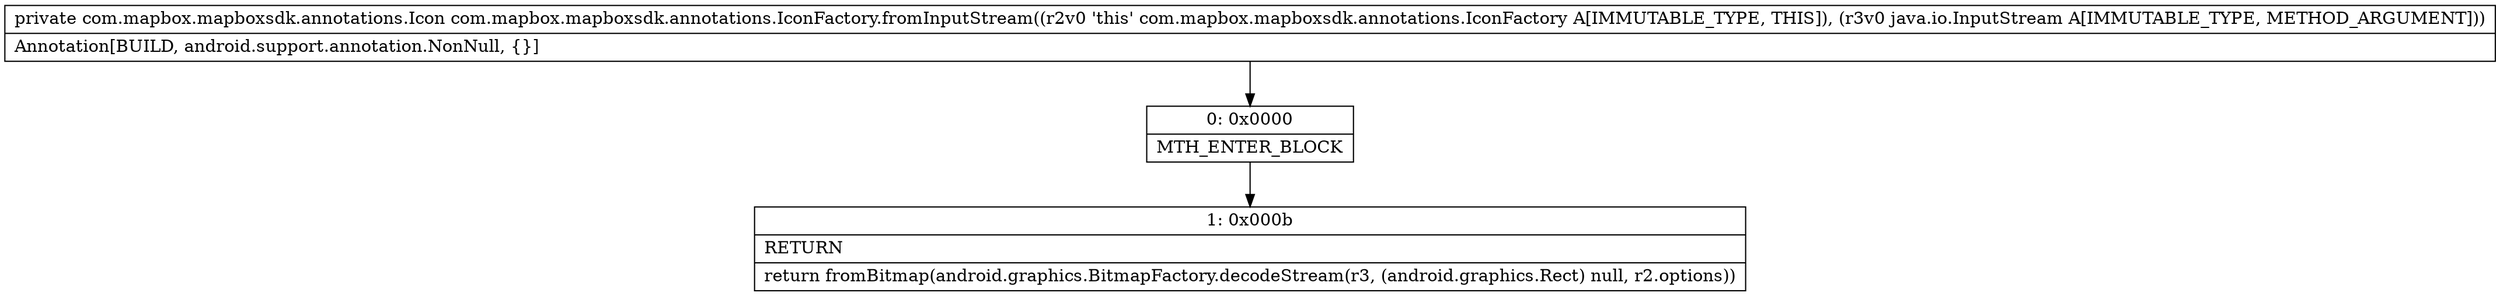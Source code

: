 digraph "CFG forcom.mapbox.mapboxsdk.annotations.IconFactory.fromInputStream(Ljava\/io\/InputStream;)Lcom\/mapbox\/mapboxsdk\/annotations\/Icon;" {
Node_0 [shape=record,label="{0\:\ 0x0000|MTH_ENTER_BLOCK\l}"];
Node_1 [shape=record,label="{1\:\ 0x000b|RETURN\l|return fromBitmap(android.graphics.BitmapFactory.decodeStream(r3, (android.graphics.Rect) null, r2.options))\l}"];
MethodNode[shape=record,label="{private com.mapbox.mapboxsdk.annotations.Icon com.mapbox.mapboxsdk.annotations.IconFactory.fromInputStream((r2v0 'this' com.mapbox.mapboxsdk.annotations.IconFactory A[IMMUTABLE_TYPE, THIS]), (r3v0 java.io.InputStream A[IMMUTABLE_TYPE, METHOD_ARGUMENT]))  | Annotation[BUILD, android.support.annotation.NonNull, \{\}]\l}"];
MethodNode -> Node_0;
Node_0 -> Node_1;
}

